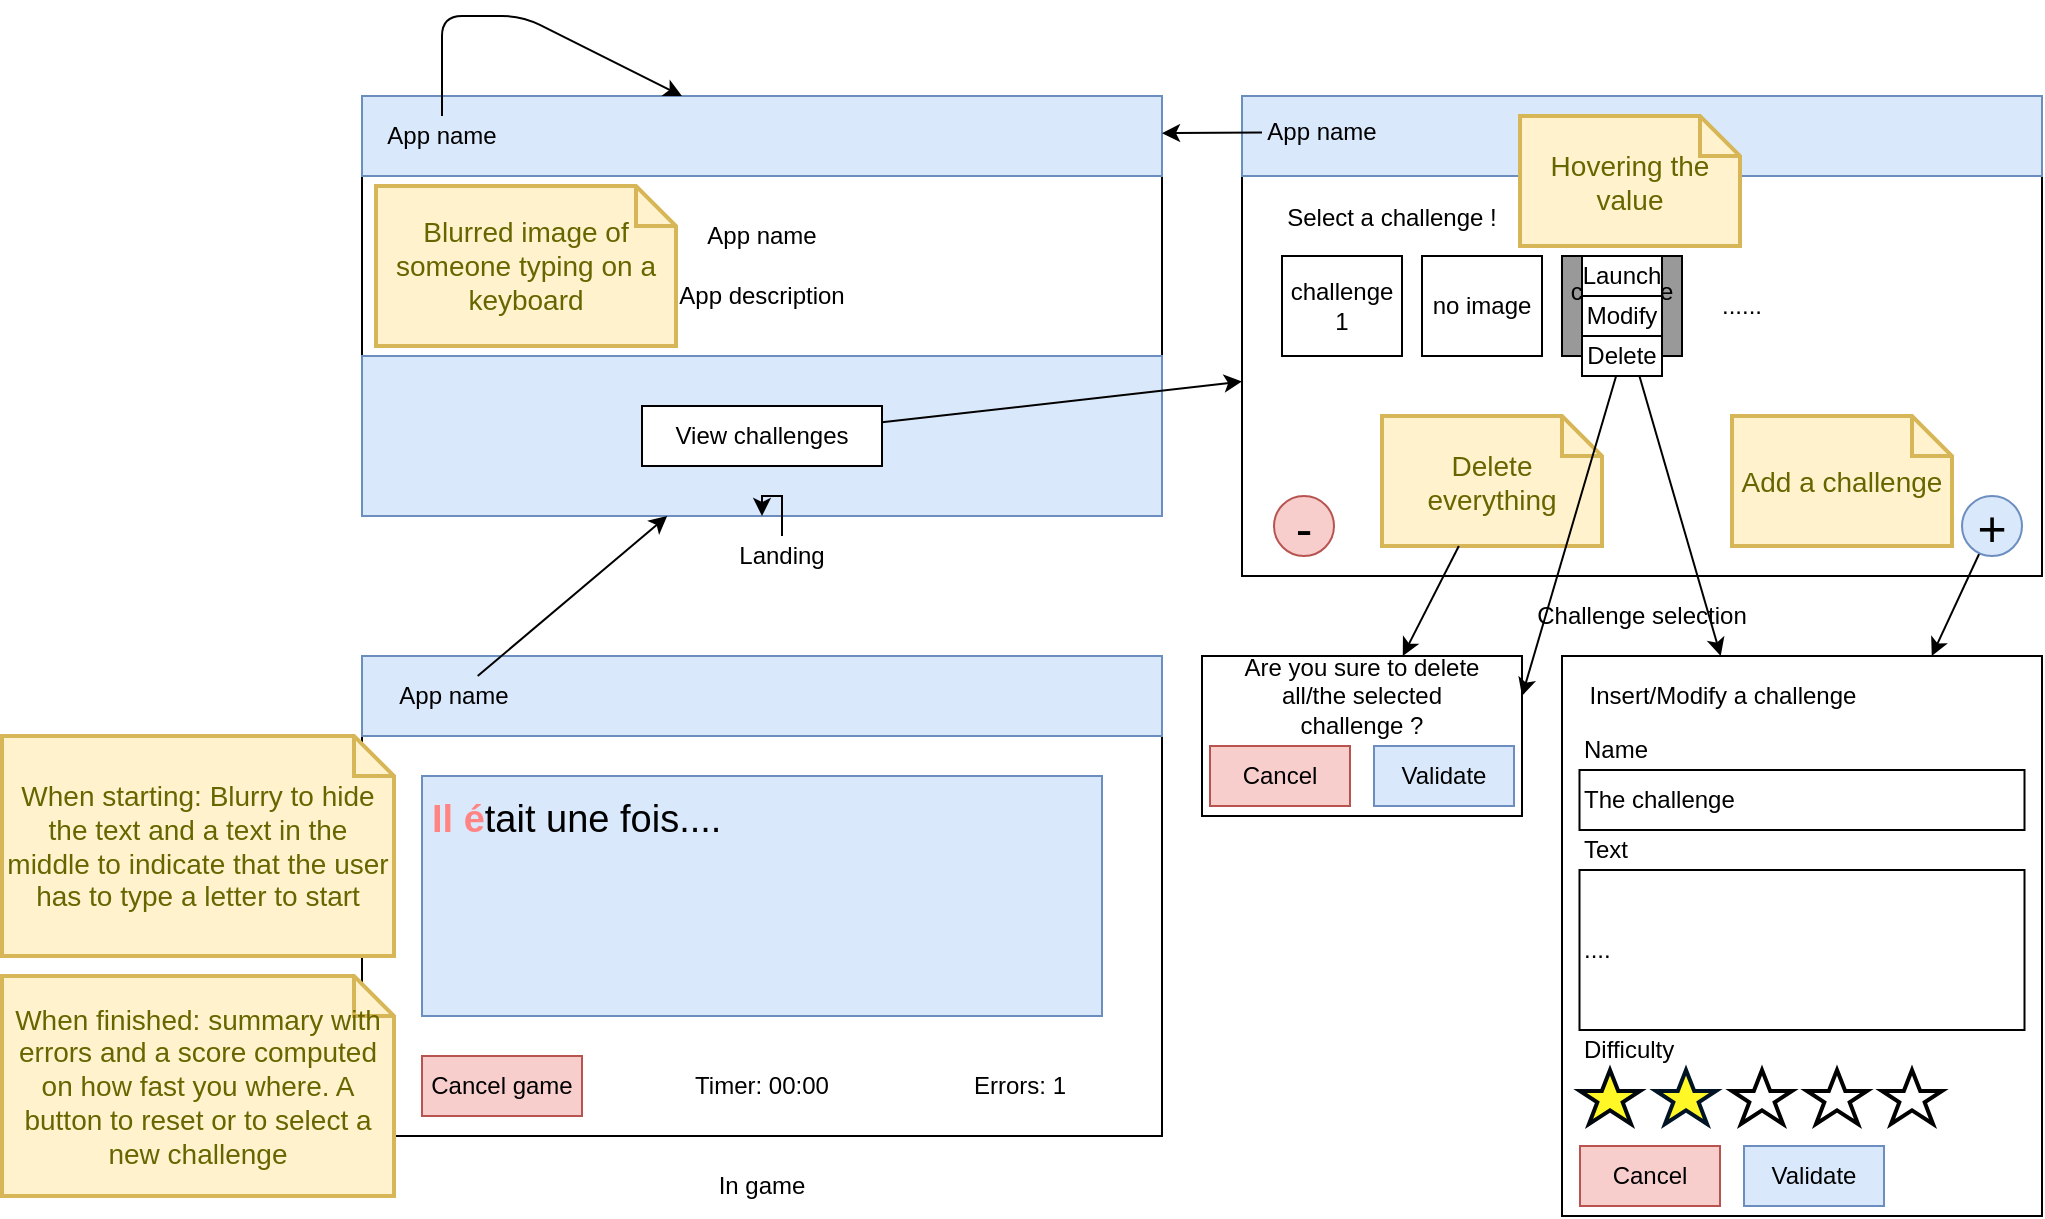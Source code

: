 <mxfile version="13.7.9" type="device"><diagram id="BwchrO3MmIX7LpDcbWhi" name="Page-1"><mxGraphModel dx="2500" dy="2136" grid="1" gridSize="10" guides="1" tooltips="1" connect="1" arrows="1" fold="1" page="1" pageScale="1" pageWidth="827" pageHeight="1169" math="0" shadow="0"><root><mxCell id="0"/><mxCell id="1" parent="0"/><mxCell id="cq0mb9P7fC9rwXh0onvD-2" value="" style="rounded=0;whiteSpace=wrap;html=1;" parent="1" vertex="1"><mxGeometry x="40" y="80" width="400" height="90" as="geometry"/></mxCell><mxCell id="cq0mb9P7fC9rwXh0onvD-1" value="" style="rounded=0;whiteSpace=wrap;html=1;fillColor=#dae8fc;strokeColor=#6c8ebf;" parent="1" vertex="1"><mxGeometry x="40" y="170" width="400" height="80" as="geometry"/></mxCell><mxCell id="Gwn0YcTP8YFAhMDx5BII-2" value="" style="rounded=0;whiteSpace=wrap;html=1;fillColor=#dae8fc;strokeColor=#6c8ebf;" parent="1" vertex="1"><mxGeometry x="40" y="40" width="400" height="40" as="geometry"/></mxCell><mxCell id="Gwn0YcTP8YFAhMDx5BII-3" value="App name" style="text;html=1;strokeColor=none;fillColor=none;align=center;verticalAlign=middle;whiteSpace=wrap;rounded=0;" parent="1" vertex="1"><mxGeometry x="50" y="50" width="60" height="20" as="geometry"/></mxCell><mxCell id="Gwn0YcTP8YFAhMDx5BII-9" value="App name" style="text;html=1;strokeColor=none;fillColor=none;align=center;verticalAlign=middle;whiteSpace=wrap;rounded=0;" parent="1" vertex="1"><mxGeometry x="200" y="100" width="80" height="20" as="geometry"/></mxCell><mxCell id="Gwn0YcTP8YFAhMDx5BII-10" value="View challenges" style="rounded=0;whiteSpace=wrap;html=1;" parent="1" vertex="1"><mxGeometry x="180" y="195" width="120" height="30" as="geometry"/></mxCell><mxCell id="Gwn0YcTP8YFAhMDx5BII-11" value="App description" style="text;html=1;strokeColor=none;fillColor=none;align=center;verticalAlign=middle;whiteSpace=wrap;rounded=0;" parent="1" vertex="1"><mxGeometry x="190" y="125" width="100" height="30" as="geometry"/></mxCell><mxCell id="Gwn0YcTP8YFAhMDx5BII-19" value="" style="rounded=0;whiteSpace=wrap;html=1;" parent="1" vertex="1"><mxGeometry x="480" y="40" width="400" height="240" as="geometry"/></mxCell><mxCell id="Gwn0YcTP8YFAhMDx5BII-20" value="" style="rounded=0;whiteSpace=wrap;html=1;fillColor=#dae8fc;strokeColor=#6c8ebf;" parent="1" vertex="1"><mxGeometry x="480" y="40" width="400" height="40" as="geometry"/></mxCell><mxCell id="Gwn0YcTP8YFAhMDx5BII-21" value="App name" style="text;html=1;strokeColor=none;fillColor=none;align=center;verticalAlign=middle;whiteSpace=wrap;rounded=0;" parent="1" vertex="1"><mxGeometry x="490" y="48" width="60" height="20" as="geometry"/></mxCell><mxCell id="Gwn0YcTP8YFAhMDx5BII-23" value="Select a challenge !" style="text;html=1;strokeColor=none;fillColor=none;align=center;verticalAlign=middle;whiteSpace=wrap;rounded=0;" parent="1" vertex="1"><mxGeometry x="495" y="90.5" width="120" height="20" as="geometry"/></mxCell><mxCell id="Gwn0YcTP8YFAhMDx5BII-24" value="challenge 1" style="rounded=0;whiteSpace=wrap;html=1;" parent="1" vertex="1"><mxGeometry x="500" y="120" width="60" height="50" as="geometry"/></mxCell><mxCell id="Gwn0YcTP8YFAhMDx5BII-26" value="no image" style="rounded=0;whiteSpace=wrap;html=1;" parent="1" vertex="1"><mxGeometry x="570" y="120" width="60" height="50" as="geometry"/></mxCell><mxCell id="vyECQ2XE9qNv7jrP30NF-1" value="" style="edgeStyle=orthogonalEdgeStyle;rounded=0;orthogonalLoop=1;jettySize=auto;html=1;fontSize=12;" edge="1" parent="1" source="Gwn0YcTP8YFAhMDx5BII-31" target="cq0mb9P7fC9rwXh0onvD-1"><mxGeometry relative="1" as="geometry"/></mxCell><mxCell id="Gwn0YcTP8YFAhMDx5BII-31" value="Landing" style="text;html=1;strokeColor=none;fillColor=none;align=center;verticalAlign=middle;whiteSpace=wrap;rounded=0;" parent="1" vertex="1"><mxGeometry x="230" y="260" width="40" height="20" as="geometry"/></mxCell><mxCell id="Gwn0YcTP8YFAhMDx5BII-32" value="Challenge selection" style="text;html=1;strokeColor=none;fillColor=none;align=center;verticalAlign=middle;whiteSpace=wrap;rounded=0;" parent="1" vertex="1"><mxGeometry x="615" y="290" width="130" height="20" as="geometry"/></mxCell><mxCell id="Gwn0YcTP8YFAhMDx5BII-33" value="challenge 3" style="rounded=0;whiteSpace=wrap;html=1;fillColor=#999999;" parent="1" vertex="1"><mxGeometry x="640" y="120" width="60" height="50" as="geometry"/></mxCell><mxCell id="Gwn0YcTP8YFAhMDx5BII-34" value="......" style="text;html=1;strokeColor=none;fillColor=none;align=center;verticalAlign=middle;whiteSpace=wrap;rounded=0;" parent="1" vertex="1"><mxGeometry x="710" y="135" width="40" height="20" as="geometry"/></mxCell><mxCell id="Gwn0YcTP8YFAhMDx5BII-37" value="Launch" style="rounded=0;whiteSpace=wrap;html=1;fillColor=#FFFFFF;" parent="1" vertex="1"><mxGeometry x="650" y="120" width="40" height="20" as="geometry"/></mxCell><mxCell id="Gwn0YcTP8YFAhMDx5BII-41" value="Hovering the value" style="shape=note;strokeWidth=2;fontSize=14;size=20;whiteSpace=wrap;html=1;fillColor=#fff2cc;strokeColor=#d6b656;fontColor=#666600;" parent="1" vertex="1"><mxGeometry x="619" y="50" width="110" height="65" as="geometry"/></mxCell><mxCell id="Gwn0YcTP8YFAhMDx5BII-42" value="" style="rounded=0;whiteSpace=wrap;html=1;" parent="1" vertex="1"><mxGeometry x="40" y="320" width="400" height="240" as="geometry"/></mxCell><mxCell id="Gwn0YcTP8YFAhMDx5BII-43" value="" style="rounded=0;whiteSpace=wrap;html=1;fillColor=#dae8fc;strokeColor=#6c8ebf;" parent="1" vertex="1"><mxGeometry x="40" y="320" width="400" height="40" as="geometry"/></mxCell><mxCell id="Gwn0YcTP8YFAhMDx5BII-44" value="App name" style="text;html=1;strokeColor=none;fillColor=none;align=center;verticalAlign=middle;whiteSpace=wrap;rounded=0;" parent="1" vertex="1"><mxGeometry x="56" y="330" width="60" height="20" as="geometry"/></mxCell><mxCell id="Gwn0YcTP8YFAhMDx5BII-47" value="&lt;div&gt;&lt;br&gt;&lt;/div&gt;" style="rounded=0;whiteSpace=wrap;html=1;align=left;" parent="1" vertex="1"><mxGeometry x="70" y="380" width="340" height="120" as="geometry"/></mxCell><mxCell id="Gwn0YcTP8YFAhMDx5BII-49" value="Cancel game" style="rounded=0;whiteSpace=wrap;html=1;fillColor=#f8cecc;strokeColor=#b85450;" parent="1" vertex="1"><mxGeometry x="70" y="520" width="80" height="30" as="geometry"/></mxCell><mxCell id="Gwn0YcTP8YFAhMDx5BII-53" value="In game" style="text;html=1;strokeColor=none;fillColor=none;align=center;verticalAlign=middle;whiteSpace=wrap;rounded=0;" parent="1" vertex="1"><mxGeometry x="210" y="575" width="60" height="20" as="geometry"/></mxCell><mxCell id="Gwn0YcTP8YFAhMDx5BII-54" value="Timer: 00:00" style="text;html=1;strokeColor=none;fillColor=none;align=center;verticalAlign=middle;whiteSpace=wrap;rounded=0;" parent="1" vertex="1"><mxGeometry x="195" y="525" width="90" height="20" as="geometry"/></mxCell><mxCell id="Gwn0YcTP8YFAhMDx5BII-55" value="Errors: 1" style="text;html=1;strokeColor=none;fillColor=none;align=center;verticalAlign=middle;whiteSpace=wrap;rounded=0;" parent="1" vertex="1"><mxGeometry x="324" y="525" width="90" height="20" as="geometry"/></mxCell><mxCell id="Gwn0YcTP8YFAhMDx5BII-56" value="When starting: Blurry to hide the text and a text in the middle to indicate that the user has to type a letter to start" style="shape=note;strokeWidth=2;fontSize=14;size=20;whiteSpace=wrap;html=1;fillColor=#fff2cc;strokeColor=#d6b656;fontColor=#666600;" parent="1" vertex="1"><mxGeometry x="-140" y="360" width="196" height="110" as="geometry"/></mxCell><mxCell id="Gwn0YcTP8YFAhMDx5BII-58" value="&lt;h1&gt;&lt;font style=&quot;font-size: 19px&quot;&gt;&lt;font color=&quot;#ff8585&quot;&gt;Il é&lt;/font&gt;&lt;span style=&quot;font-weight: normal&quot;&gt;tait une fois....&lt;/span&gt;&lt;/font&gt;&lt;/h1&gt;" style="text;html=1;strokeColor=#6c8ebf;fillColor=#dae8fc;spacing=5;spacingTop=-20;whiteSpace=wrap;overflow=hidden;rounded=0;fontStyle=0" parent="1" vertex="1"><mxGeometry x="70" y="380" width="340" height="120" as="geometry"/></mxCell><mxCell id="Gwn0YcTP8YFAhMDx5BII-70" value="When finished: summary with errors and a score computed on how fast you where. A button to reset or to select a new challenge" style="shape=note;strokeWidth=2;fontSize=14;size=20;whiteSpace=wrap;html=1;fillColor=#fff2cc;strokeColor=#d6b656;fontColor=#666600;" parent="1" vertex="1"><mxGeometry x="-140" y="480" width="196" height="110" as="geometry"/></mxCell><mxCell id="Gwn0YcTP8YFAhMDx5BII-86" value="Delete everything" style="shape=note;strokeWidth=2;fontSize=14;size=20;whiteSpace=wrap;html=1;fillColor=#fff2cc;strokeColor=#d6b656;fontColor=#666600;" parent="1" vertex="1"><mxGeometry x="550" y="200" width="110" height="65" as="geometry"/></mxCell><mxCell id="Gwn0YcTP8YFAhMDx5BII-87" value="Add a challenge" style="shape=note;strokeWidth=2;fontSize=14;size=20;whiteSpace=wrap;html=1;fillColor=#fff2cc;strokeColor=#d6b656;fontColor=#666600;" parent="1" vertex="1"><mxGeometry x="725" y="200" width="110" height="65" as="geometry"/></mxCell><mxCell id="Gwn0YcTP8YFAhMDx5BII-88" value="" style="endArrow=classic;html=1;" parent="1" source="Gwn0YcTP8YFAhMDx5BII-86" target="Gwn0YcTP8YFAhMDx5BII-89" edge="1"><mxGeometry width="50" height="50" relative="1" as="geometry"><mxPoint x="480" y="650" as="sourcePoint"/><mxPoint x="550" y="600" as="targetPoint"/></mxGeometry></mxCell><mxCell id="Gwn0YcTP8YFAhMDx5BII-89" value="" style="rounded=0;whiteSpace=wrap;html=1;fillColor=#FFFFFF;" parent="1" vertex="1"><mxGeometry x="460" y="320" width="160" height="80" as="geometry"/></mxCell><mxCell id="Gwn0YcTP8YFAhMDx5BII-90" value="Validate" style="rounded=0;whiteSpace=wrap;html=1;fillColor=#dae8fc;strokeColor=#6c8ebf;" parent="1" vertex="1"><mxGeometry x="546" y="365" width="70" height="30" as="geometry"/></mxCell><mxCell id="Gwn0YcTP8YFAhMDx5BII-91" value="Cancel" style="rounded=0;whiteSpace=wrap;html=1;fillColor=#f8cecc;strokeColor=#b85450;" parent="1" vertex="1"><mxGeometry x="464" y="365" width="70" height="30" as="geometry"/></mxCell><mxCell id="Gwn0YcTP8YFAhMDx5BII-92" value="Are you sure to delete all/the selected challenge ?" style="text;html=1;strokeColor=none;fillColor=none;align=center;verticalAlign=middle;whiteSpace=wrap;rounded=0;" parent="1" vertex="1"><mxGeometry x="475" y="330" width="130" height="20" as="geometry"/></mxCell><mxCell id="Gwn0YcTP8YFAhMDx5BII-93" value="" style="endArrow=classic;html=1;entryX=1;entryY=0.25;entryDx=0;entryDy=0;" parent="1" source="Gwn0YcTP8YFAhMDx5BII-124" target="Gwn0YcTP8YFAhMDx5BII-89" edge="1"><mxGeometry width="50" height="50" relative="1" as="geometry"><mxPoint x="665.858" y="461" as="sourcePoint"/><mxPoint x="720" y="640" as="targetPoint"/></mxGeometry></mxCell><mxCell id="Gwn0YcTP8YFAhMDx5BII-94" value="" style="rounded=0;whiteSpace=wrap;html=1;fillColor=#FFFFFF;" parent="1" vertex="1"><mxGeometry x="640" y="320" width="240" height="280" as="geometry"/></mxCell><mxCell id="Gwn0YcTP8YFAhMDx5BII-97" value="Insert/Modify a challenge" style="text;html=1;strokeColor=none;fillColor=none;align=center;verticalAlign=middle;whiteSpace=wrap;rounded=0;" parent="1" vertex="1"><mxGeometry x="647.5" y="330" width="145" height="20" as="geometry"/></mxCell><mxCell id="Gwn0YcTP8YFAhMDx5BII-99" value="The challenge" style="rounded=0;whiteSpace=wrap;html=1;fillColor=#FFFFFF;align=left;" parent="1" vertex="1"><mxGeometry x="648.75" y="377" width="222.5" height="30" as="geometry"/></mxCell><mxCell id="Gwn0YcTP8YFAhMDx5BII-100" value="...." style="rounded=0;whiteSpace=wrap;html=1;fillColor=#FFFFFF;align=left;" parent="1" vertex="1"><mxGeometry x="648.75" y="427" width="222.5" height="80" as="geometry"/></mxCell><mxCell id="Gwn0YcTP8YFAhMDx5BII-101" value="Name" style="text;html=1;strokeColor=none;fillColor=none;align=left;verticalAlign=middle;whiteSpace=wrap;rounded=0;" parent="1" vertex="1"><mxGeometry x="648.75" y="357" width="130" height="20" as="geometry"/></mxCell><mxCell id="Gwn0YcTP8YFAhMDx5BII-102" value="Text" style="text;html=1;strokeColor=none;fillColor=none;align=left;verticalAlign=middle;whiteSpace=wrap;rounded=0;" parent="1" vertex="1"><mxGeometry x="648.75" y="407" width="130" height="20" as="geometry"/></mxCell><mxCell id="Gwn0YcTP8YFAhMDx5BII-103" value="Difficulty" style="text;html=1;strokeColor=none;fillColor=none;align=left;verticalAlign=middle;whiteSpace=wrap;rounded=0;" parent="1" vertex="1"><mxGeometry x="648.75" y="507" width="130" height="20" as="geometry"/></mxCell><mxCell id="Gwn0YcTP8YFAhMDx5BII-104" value="" style="html=1;verticalLabelPosition=bottom;align=center;labelBackgroundColor=#ffffff;verticalAlign=top;strokeWidth=2;shadow=0;dashed=0;shape=mxgraph.ios7.icons.star;strokeColor=#00070D;fillColor=#FFF826;" parent="1" vertex="1"><mxGeometry x="649" y="527" width="30" height="27" as="geometry"/></mxCell><mxCell id="Gwn0YcTP8YFAhMDx5BII-105" value="" style="html=1;verticalLabelPosition=bottom;align=center;labelBackgroundColor=#ffffff;verticalAlign=top;strokeWidth=2;shadow=0;dashed=0;shape=mxgraph.ios7.icons.star;strokeColor=#001426;fillColor=#FFF826;" parent="1" vertex="1"><mxGeometry x="687" y="527" width="30" height="27" as="geometry"/></mxCell><mxCell id="Gwn0YcTP8YFAhMDx5BII-106" value="" style="html=1;verticalLabelPosition=bottom;align=center;labelBackgroundColor=#ffffff;verticalAlign=top;strokeWidth=2;shadow=0;dashed=0;shape=mxgraph.ios7.icons.star;fillColor=#FFFFFF;" parent="1" vertex="1"><mxGeometry x="725" y="527" width="30" height="27" as="geometry"/></mxCell><mxCell id="Gwn0YcTP8YFAhMDx5BII-107" value="" style="html=1;verticalLabelPosition=bottom;align=center;labelBackgroundColor=#ffffff;verticalAlign=top;strokeWidth=2;shadow=0;dashed=0;shape=mxgraph.ios7.icons.star;fillColor=#FFFFFF;" parent="1" vertex="1"><mxGeometry x="762.5" y="527" width="30" height="27" as="geometry"/></mxCell><mxCell id="Gwn0YcTP8YFAhMDx5BII-108" value="" style="html=1;verticalLabelPosition=bottom;align=center;labelBackgroundColor=#ffffff;verticalAlign=top;strokeWidth=2;shadow=0;dashed=0;shape=mxgraph.ios7.icons.star;fillColor=#FFFFFF;" parent="1" vertex="1"><mxGeometry x="800" y="527" width="30" height="27" as="geometry"/></mxCell><mxCell id="Gwn0YcTP8YFAhMDx5BII-111" value="Validate" style="rounded=0;whiteSpace=wrap;html=1;fillColor=#dae8fc;strokeColor=#6c8ebf;" parent="1" vertex="1"><mxGeometry x="731" y="565" width="70" height="30" as="geometry"/></mxCell><mxCell id="Gwn0YcTP8YFAhMDx5BII-112" value="Cancel" style="rounded=0;whiteSpace=wrap;html=1;fillColor=#f8cecc;strokeColor=#b85450;" parent="1" vertex="1"><mxGeometry x="649" y="565" width="70" height="30" as="geometry"/></mxCell><mxCell id="Gwn0YcTP8YFAhMDx5BII-113" value="" style="endArrow=classic;html=1;" parent="1" source="Gwn0YcTP8YFAhMDx5BII-121" target="Gwn0YcTP8YFAhMDx5BII-94" edge="1"><mxGeometry width="50" height="50" relative="1" as="geometry"><mxPoint x="854.002" y="554.967" as="sourcePoint"/><mxPoint x="610" y="630" as="targetPoint"/></mxGeometry></mxCell><mxCell id="Gwn0YcTP8YFAhMDx5BII-114" value="" style="endArrow=classic;html=1;" parent="1" source="Gwn0YcTP8YFAhMDx5BII-123" target="Gwn0YcTP8YFAhMDx5BII-94" edge="1"><mxGeometry width="50" height="50" relative="1" as="geometry"><mxPoint x="675.502" y="441" as="sourcePoint"/><mxPoint x="860.5" y="610" as="targetPoint"/></mxGeometry></mxCell><mxCell id="Gwn0YcTP8YFAhMDx5BII-115" value="" style="endArrow=classic;html=1;" parent="1" source="Gwn0YcTP8YFAhMDx5BII-10" target="Gwn0YcTP8YFAhMDx5BII-19" edge="1"><mxGeometry width="50" height="50" relative="1" as="geometry"><mxPoint x="685.231" y="435.0" as="sourcePoint"/><mxPoint x="776.769" y="610" as="targetPoint"/></mxGeometry></mxCell><mxCell id="Gwn0YcTP8YFAhMDx5BII-121" value="&lt;font style=&quot;font-size: 25px&quot;&gt;+&lt;/font&gt;" style="ellipse;whiteSpace=wrap;html=1;aspect=fixed;fillColor=#dae8fc;strokeColor=#6c8ebf;" parent="1" vertex="1"><mxGeometry x="840" y="240" width="30" height="30" as="geometry"/></mxCell><mxCell id="Gwn0YcTP8YFAhMDx5BII-123" value="Modify" style="rounded=0;whiteSpace=wrap;html=1;fillColor=#FFFFFF;" parent="1" vertex="1"><mxGeometry x="650" y="140" width="40" height="20" as="geometry"/></mxCell><mxCell id="Gwn0YcTP8YFAhMDx5BII-124" value="Delete" style="rounded=0;whiteSpace=wrap;html=1;fillColor=#FFFFFF;" parent="1" vertex="1"><mxGeometry x="650" y="160" width="40" height="20" as="geometry"/></mxCell><mxCell id="Gwn0YcTP8YFAhMDx5BII-125" value="&lt;font style=&quot;font-size: 25px&quot;&gt;-&lt;/font&gt;" style="ellipse;whiteSpace=wrap;html=1;aspect=fixed;fillColor=#f8cecc;strokeColor=#b85450;" parent="1" vertex="1"><mxGeometry x="496" y="240" width="30" height="30" as="geometry"/></mxCell><mxCell id="EePfZ1Now_65T4EZs5g4-1" value="" style="endArrow=classic;html=1;" parent="1" source="Gwn0YcTP8YFAhMDx5BII-3" target="Gwn0YcTP8YFAhMDx5BII-2" edge="1"><mxGeometry width="50" height="50" relative="1" as="geometry"><mxPoint x="920" y="217.5" as="sourcePoint"/><mxPoint x="810" y="-40" as="targetPoint"/><Array as="points"><mxPoint x="80"/><mxPoint x="120"/></Array></mxGeometry></mxCell><mxCell id="EePfZ1Now_65T4EZs5g4-3" value="" style="endArrow=classic;html=1;" parent="1" source="Gwn0YcTP8YFAhMDx5BII-21" target="Gwn0YcTP8YFAhMDx5BII-2" edge="1"><mxGeometry width="50" height="50" relative="1" as="geometry"><mxPoint x="310" y="217.5" as="sourcePoint"/><mxPoint x="490" y="195" as="targetPoint"/></mxGeometry></mxCell><mxCell id="EePfZ1Now_65T4EZs5g4-4" value="" style="endArrow=classic;html=1;" parent="1" source="Gwn0YcTP8YFAhMDx5BII-44" target="cq0mb9P7fC9rwXh0onvD-1" edge="1"><mxGeometry width="50" height="50" relative="1" as="geometry"><mxPoint x="500" y="68.214" as="sourcePoint"/><mxPoint x="-170" y="281.053" as="targetPoint"/></mxGeometry></mxCell><mxCell id="cq0mb9P7fC9rwXh0onvD-3" value="Blurred image of someone typing on a keyboard" style="shape=note;strokeWidth=2;fontSize=14;size=20;whiteSpace=wrap;html=1;fillColor=#fff2cc;strokeColor=#d6b656;fontColor=#666600;" parent="1" vertex="1"><mxGeometry x="47" y="85" width="150" height="80" as="geometry"/></mxCell></root></mxGraphModel></diagram></mxfile>